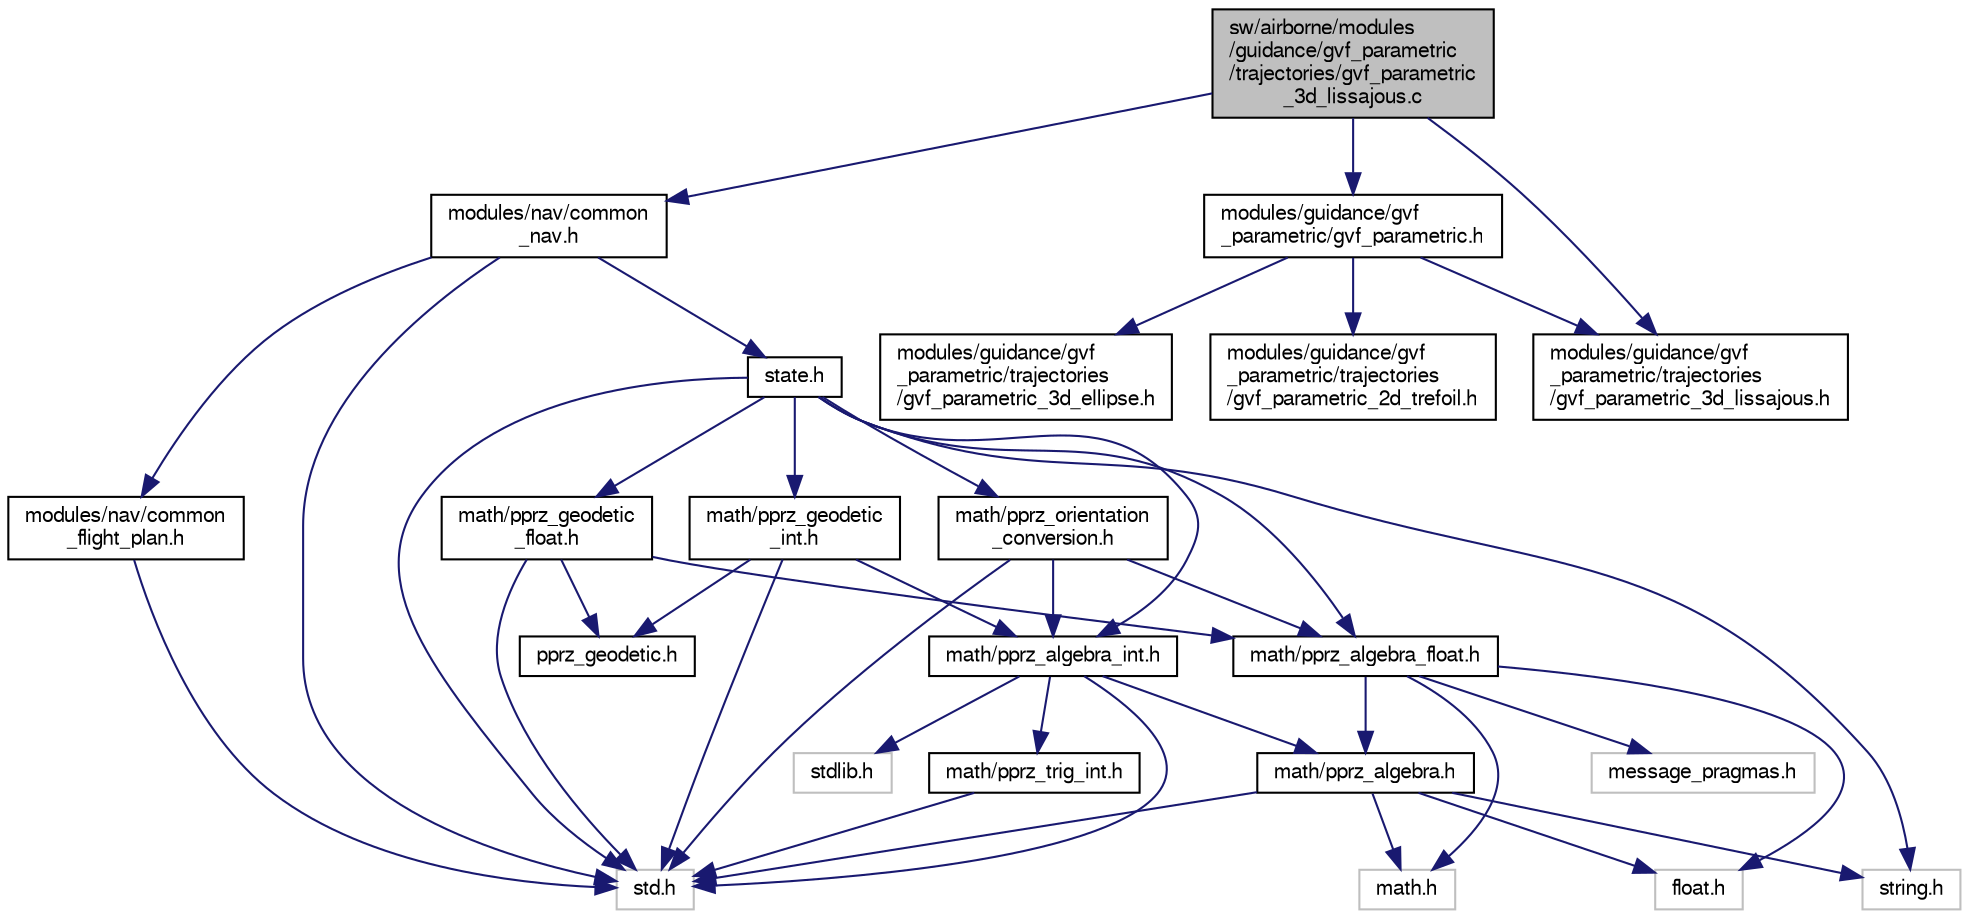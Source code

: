 digraph "sw/airborne/modules/guidance/gvf_parametric/trajectories/gvf_parametric_3d_lissajous.c"
{
  edge [fontname="FreeSans",fontsize="10",labelfontname="FreeSans",labelfontsize="10"];
  node [fontname="FreeSans",fontsize="10",shape=record];
  Node1 [label="sw/airborne/modules\l/guidance/gvf_parametric\l/trajectories/gvf_parametric\l_3d_lissajous.c",height=0.2,width=0.4,color="black", fillcolor="grey75", style="filled", fontcolor="black"];
  Node1 -> Node2 [color="midnightblue",fontsize="10",style="solid",fontname="FreeSans"];
  Node2 [label="modules/nav/common\l_nav.h",height=0.2,width=0.4,color="black", fillcolor="white", style="filled",URL="$common__nav_8h.html"];
  Node2 -> Node3 [color="midnightblue",fontsize="10",style="solid",fontname="FreeSans"];
  Node3 [label="std.h",height=0.2,width=0.4,color="grey75", fillcolor="white", style="filled"];
  Node2 -> Node4 [color="midnightblue",fontsize="10",style="solid",fontname="FreeSans"];
  Node4 [label="state.h",height=0.2,width=0.4,color="black", fillcolor="white", style="filled",URL="$state_8h.html",tooltip="API to get/set the generic vehicle states. "];
  Node4 -> Node5 [color="midnightblue",fontsize="10",style="solid",fontname="FreeSans"];
  Node5 [label="math/pprz_algebra_int.h",height=0.2,width=0.4,color="black", fillcolor="white", style="filled",URL="$pprz__algebra__int_8h.html",tooltip="Paparazzi fixed point algebra. "];
  Node5 -> Node3 [color="midnightblue",fontsize="10",style="solid",fontname="FreeSans"];
  Node5 -> Node6 [color="midnightblue",fontsize="10",style="solid",fontname="FreeSans"];
  Node6 [label="math/pprz_algebra.h",height=0.2,width=0.4,color="black", fillcolor="white", style="filled",URL="$pprz__algebra_8h.html",tooltip="Paparazzi generic algebra macros. "];
  Node6 -> Node7 [color="midnightblue",fontsize="10",style="solid",fontname="FreeSans"];
  Node7 [label="float.h",height=0.2,width=0.4,color="grey75", fillcolor="white", style="filled"];
  Node6 -> Node8 [color="midnightblue",fontsize="10",style="solid",fontname="FreeSans"];
  Node8 [label="string.h",height=0.2,width=0.4,color="grey75", fillcolor="white", style="filled"];
  Node6 -> Node3 [color="midnightblue",fontsize="10",style="solid",fontname="FreeSans"];
  Node6 -> Node9 [color="midnightblue",fontsize="10",style="solid",fontname="FreeSans"];
  Node9 [label="math.h",height=0.2,width=0.4,color="grey75", fillcolor="white", style="filled"];
  Node5 -> Node10 [color="midnightblue",fontsize="10",style="solid",fontname="FreeSans"];
  Node10 [label="math/pprz_trig_int.h",height=0.2,width=0.4,color="black", fillcolor="white", style="filled",URL="$pprz__trig__int_8h.html",tooltip="Paparazzi fixed point trig functions. "];
  Node10 -> Node3 [color="midnightblue",fontsize="10",style="solid",fontname="FreeSans"];
  Node5 -> Node11 [color="midnightblue",fontsize="10",style="solid",fontname="FreeSans"];
  Node11 [label="stdlib.h",height=0.2,width=0.4,color="grey75", fillcolor="white", style="filled"];
  Node4 -> Node12 [color="midnightblue",fontsize="10",style="solid",fontname="FreeSans"];
  Node12 [label="math/pprz_algebra_float.h",height=0.2,width=0.4,color="black", fillcolor="white", style="filled",URL="$pprz__algebra__float_8h.html",tooltip="Paparazzi floating point algebra. "];
  Node12 -> Node6 [color="midnightblue",fontsize="10",style="solid",fontname="FreeSans"];
  Node12 -> Node13 [color="midnightblue",fontsize="10",style="solid",fontname="FreeSans"];
  Node13 [label="message_pragmas.h",height=0.2,width=0.4,color="grey75", fillcolor="white", style="filled"];
  Node12 -> Node9 [color="midnightblue",fontsize="10",style="solid",fontname="FreeSans"];
  Node12 -> Node7 [color="midnightblue",fontsize="10",style="solid",fontname="FreeSans"];
  Node4 -> Node14 [color="midnightblue",fontsize="10",style="solid",fontname="FreeSans"];
  Node14 [label="math/pprz_geodetic\l_int.h",height=0.2,width=0.4,color="black", fillcolor="white", style="filled",URL="$pprz__geodetic__int_8h.html",tooltip="Paparazzi fixed point math for geodetic calculations. "];
  Node14 -> Node15 [color="midnightblue",fontsize="10",style="solid",fontname="FreeSans"];
  Node15 [label="pprz_geodetic.h",height=0.2,width=0.4,color="black", fillcolor="white", style="filled",URL="$pprz__geodetic_8h.html",tooltip="Paparazzi generic macros for geodetic calculations. "];
  Node14 -> Node3 [color="midnightblue",fontsize="10",style="solid",fontname="FreeSans"];
  Node14 -> Node5 [color="midnightblue",fontsize="10",style="solid",fontname="FreeSans"];
  Node4 -> Node16 [color="midnightblue",fontsize="10",style="solid",fontname="FreeSans"];
  Node16 [label="math/pprz_geodetic\l_float.h",height=0.2,width=0.4,color="black", fillcolor="white", style="filled",URL="$pprz__geodetic__float_8h.html",tooltip="Paparazzi floating point math for geodetic calculations. "];
  Node16 -> Node15 [color="midnightblue",fontsize="10",style="solid",fontname="FreeSans"];
  Node16 -> Node12 [color="midnightblue",fontsize="10",style="solid",fontname="FreeSans"];
  Node16 -> Node3 [color="midnightblue",fontsize="10",style="solid",fontname="FreeSans"];
  Node4 -> Node17 [color="midnightblue",fontsize="10",style="solid",fontname="FreeSans"];
  Node17 [label="math/pprz_orientation\l_conversion.h",height=0.2,width=0.4,color="black", fillcolor="white", style="filled",URL="$pprz__orientation__conversion_8h.html",tooltip="Generic orientation representation and conversions. "];
  Node17 -> Node5 [color="midnightblue",fontsize="10",style="solid",fontname="FreeSans"];
  Node17 -> Node12 [color="midnightblue",fontsize="10",style="solid",fontname="FreeSans"];
  Node17 -> Node3 [color="midnightblue",fontsize="10",style="solid",fontname="FreeSans"];
  Node4 -> Node3 [color="midnightblue",fontsize="10",style="solid",fontname="FreeSans"];
  Node4 -> Node8 [color="midnightblue",fontsize="10",style="solid",fontname="FreeSans"];
  Node2 -> Node18 [color="midnightblue",fontsize="10",style="solid",fontname="FreeSans"];
  Node18 [label="modules/nav/common\l_flight_plan.h",height=0.2,width=0.4,color="black", fillcolor="white", style="filled",URL="$common__flight__plan_8h.html",tooltip="Common flight_plan functions shared between fixedwing and rotorcraft. "];
  Node18 -> Node3 [color="midnightblue",fontsize="10",style="solid",fontname="FreeSans"];
  Node1 -> Node19 [color="midnightblue",fontsize="10",style="solid",fontname="FreeSans"];
  Node19 [label="modules/guidance/gvf\l_parametric/gvf_parametric.h",height=0.2,width=0.4,color="black", fillcolor="white", style="filled",URL="$gvf__parametric_8h.html",tooltip="Guiding vector field algorithm for 2D and 3D parametric trajectories. "];
  Node19 -> Node20 [color="midnightblue",fontsize="10",style="solid",fontname="FreeSans"];
  Node20 [label="modules/guidance/gvf\l_parametric/trajectories\l/gvf_parametric_3d_ellipse.h",height=0.2,width=0.4,color="black", fillcolor="white", style="filled",URL="$gvf__parametric__3d__ellipse_8h.html",tooltip="Guiding vector field algorithm for 2D and 3D complex trajectories. "];
  Node19 -> Node21 [color="midnightblue",fontsize="10",style="solid",fontname="FreeSans"];
  Node21 [label="modules/guidance/gvf\l_parametric/trajectories\l/gvf_parametric_3d_lissajous.h",height=0.2,width=0.4,color="black", fillcolor="white", style="filled",URL="$gvf__parametric__3d__lissajous_8h.html",tooltip="Guiding vector field algorithm for 2D and 3D complex trajectories. "];
  Node19 -> Node22 [color="midnightblue",fontsize="10",style="solid",fontname="FreeSans"];
  Node22 [label="modules/guidance/gvf\l_parametric/trajectories\l/gvf_parametric_2d_trefoil.h",height=0.2,width=0.4,color="black", fillcolor="white", style="filled",URL="$gvf__parametric__2d__trefoil_8h.html",tooltip="Guiding vector field algorithm for 2D and 3D complex trajectories. "];
  Node1 -> Node21 [color="midnightblue",fontsize="10",style="solid",fontname="FreeSans"];
}
